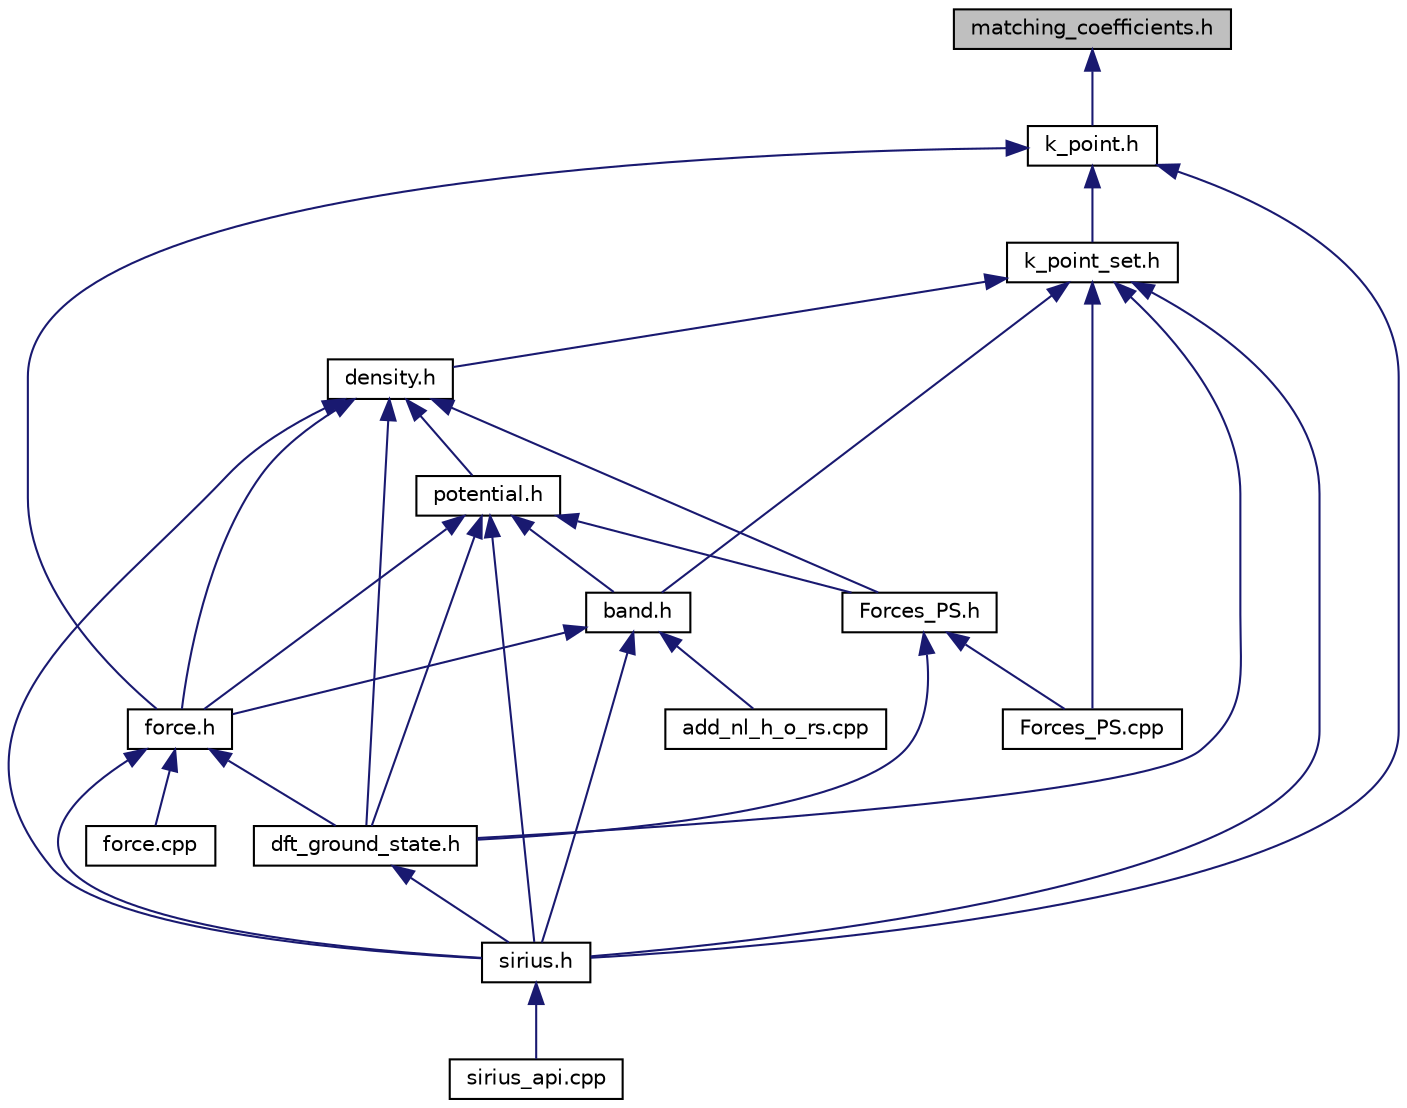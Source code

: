 digraph "matching_coefficients.h"
{
 // INTERACTIVE_SVG=YES
  edge [fontname="Helvetica",fontsize="10",labelfontname="Helvetica",labelfontsize="10"];
  node [fontname="Helvetica",fontsize="10",shape=record];
  Node1 [label="matching_coefficients.h",height=0.2,width=0.4,color="black", fillcolor="grey75", style="filled", fontcolor="black"];
  Node1 -> Node2 [dir="back",color="midnightblue",fontsize="10",style="solid"];
  Node2 [label="k_point.h",height=0.2,width=0.4,color="black", fillcolor="white", style="filled",URL="$k__point_8h.html",tooltip="Contains definition and partial implementation of sirius::K_point class. "];
  Node2 -> Node3 [dir="back",color="midnightblue",fontsize="10",style="solid"];
  Node3 [label="k_point_set.h",height=0.2,width=0.4,color="black", fillcolor="white", style="filled",URL="$k__point__set_8h.html",tooltip="Contains declaration and partial implementation of sirius::K_point_set class. "];
  Node3 -> Node4 [dir="back",color="midnightblue",fontsize="10",style="solid"];
  Node4 [label="band.h",height=0.2,width=0.4,color="black", fillcolor="white", style="filled",URL="$band_8h.html",tooltip="Contains declaration and partial implementation of sirius::Band class. "];
  Node4 -> Node5 [dir="back",color="midnightblue",fontsize="10",style="solid"];
  Node5 [label="add_nl_h_o_rs.cpp",height=0.2,width=0.4,color="black", fillcolor="white", style="filled",URL="$add__nl__h__o__rs_8cpp_source.html"];
  Node4 -> Node6 [dir="back",color="midnightblue",fontsize="10",style="solid"];
  Node6 [label="force.h",height=0.2,width=0.4,color="black", fillcolor="white", style="filled",URL="$force_8h.html",tooltip="Contains definition of sirius::Force class. "];
  Node6 -> Node7 [dir="back",color="midnightblue",fontsize="10",style="solid"];
  Node7 [label="dft_ground_state.h",height=0.2,width=0.4,color="black", fillcolor="white", style="filled",URL="$dft__ground__state_8h.html",tooltip="Contains definition and partial implementation of sirius::DFT_ground_state class. ..."];
  Node7 -> Node8 [dir="back",color="midnightblue",fontsize="10",style="solid"];
  Node8 [label="sirius.h",height=0.2,width=0.4,color="black", fillcolor="white", style="filled",URL="$sirius_8h.html",tooltip="\"All-in-one\" include file. "];
  Node8 -> Node9 [dir="back",color="midnightblue",fontsize="10",style="solid"];
  Node9 [label="sirius_api.cpp",height=0.2,width=0.4,color="black", fillcolor="white", style="filled",URL="$sirius__api_8cpp.html",tooltip="Fortran API. "];
  Node6 -> Node10 [dir="back",color="midnightblue",fontsize="10",style="solid"];
  Node10 [label="force.cpp",height=0.2,width=0.4,color="black", fillcolor="white", style="filled",URL="$force_8cpp.html",tooltip="Contains implementation of sirius::Force class. "];
  Node6 -> Node8 [dir="back",color="midnightblue",fontsize="10",style="solid"];
  Node4 -> Node8 [dir="back",color="midnightblue",fontsize="10",style="solid"];
  Node3 -> Node11 [dir="back",color="midnightblue",fontsize="10",style="solid"];
  Node11 [label="density.h",height=0.2,width=0.4,color="black", fillcolor="white", style="filled",URL="$density_8h.html",tooltip="Contains definition and partial implementation of sirius::Density class. "];
  Node11 -> Node12 [dir="back",color="midnightblue",fontsize="10",style="solid"];
  Node12 [label="potential.h",height=0.2,width=0.4,color="black", fillcolor="white", style="filled",URL="$potential_8h.html",tooltip="Contains declaration and partial implementation of sirius::Potential class. "];
  Node12 -> Node4 [dir="back",color="midnightblue",fontsize="10",style="solid"];
  Node12 -> Node7 [dir="back",color="midnightblue",fontsize="10",style="solid"];
  Node12 -> Node6 [dir="back",color="midnightblue",fontsize="10",style="solid"];
  Node12 -> Node13 [dir="back",color="midnightblue",fontsize="10",style="solid"];
  Node13 [label="Forces_PS.h",height=0.2,width=0.4,color="black", fillcolor="white", style="filled",URL="$_forces___p_s_8h_source.html"];
  Node13 -> Node7 [dir="back",color="midnightblue",fontsize="10",style="solid"];
  Node13 -> Node14 [dir="back",color="midnightblue",fontsize="10",style="solid"];
  Node14 [label="Forces_PS.cpp",height=0.2,width=0.4,color="black", fillcolor="white", style="filled",URL="$_forces___p_s_8cpp_source.html"];
  Node12 -> Node8 [dir="back",color="midnightblue",fontsize="10",style="solid"];
  Node11 -> Node7 [dir="back",color="midnightblue",fontsize="10",style="solid"];
  Node11 -> Node6 [dir="back",color="midnightblue",fontsize="10",style="solid"];
  Node11 -> Node13 [dir="back",color="midnightblue",fontsize="10",style="solid"];
  Node11 -> Node8 [dir="back",color="midnightblue",fontsize="10",style="solid"];
  Node3 -> Node7 [dir="back",color="midnightblue",fontsize="10",style="solid"];
  Node3 -> Node14 [dir="back",color="midnightblue",fontsize="10",style="solid"];
  Node3 -> Node8 [dir="back",color="midnightblue",fontsize="10",style="solid"];
  Node2 -> Node6 [dir="back",color="midnightblue",fontsize="10",style="solid"];
  Node2 -> Node8 [dir="back",color="midnightblue",fontsize="10",style="solid"];
}
